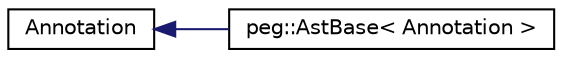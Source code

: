 digraph "Graphical Class Hierarchy"
{
 // LATEX_PDF_SIZE
  edge [fontname="Helvetica",fontsize="10",labelfontname="Helvetica",labelfontsize="10"];
  node [fontname="Helvetica",fontsize="10",shape=record];
  rankdir="LR";
  Node0 [label="Annotation",height=0.2,width=0.4,color="black", fillcolor="white", style="filled",URL="$classAnnotation.html",tooltip=" "];
  Node0 -> Node1 [dir="back",color="midnightblue",fontsize="10",style="solid",fontname="Helvetica"];
  Node1 [label="peg::AstBase\< Annotation \>",height=0.2,width=0.4,color="black", fillcolor="white", style="filled",URL="$structpeg_1_1AstBase.html",tooltip=" "];
}
